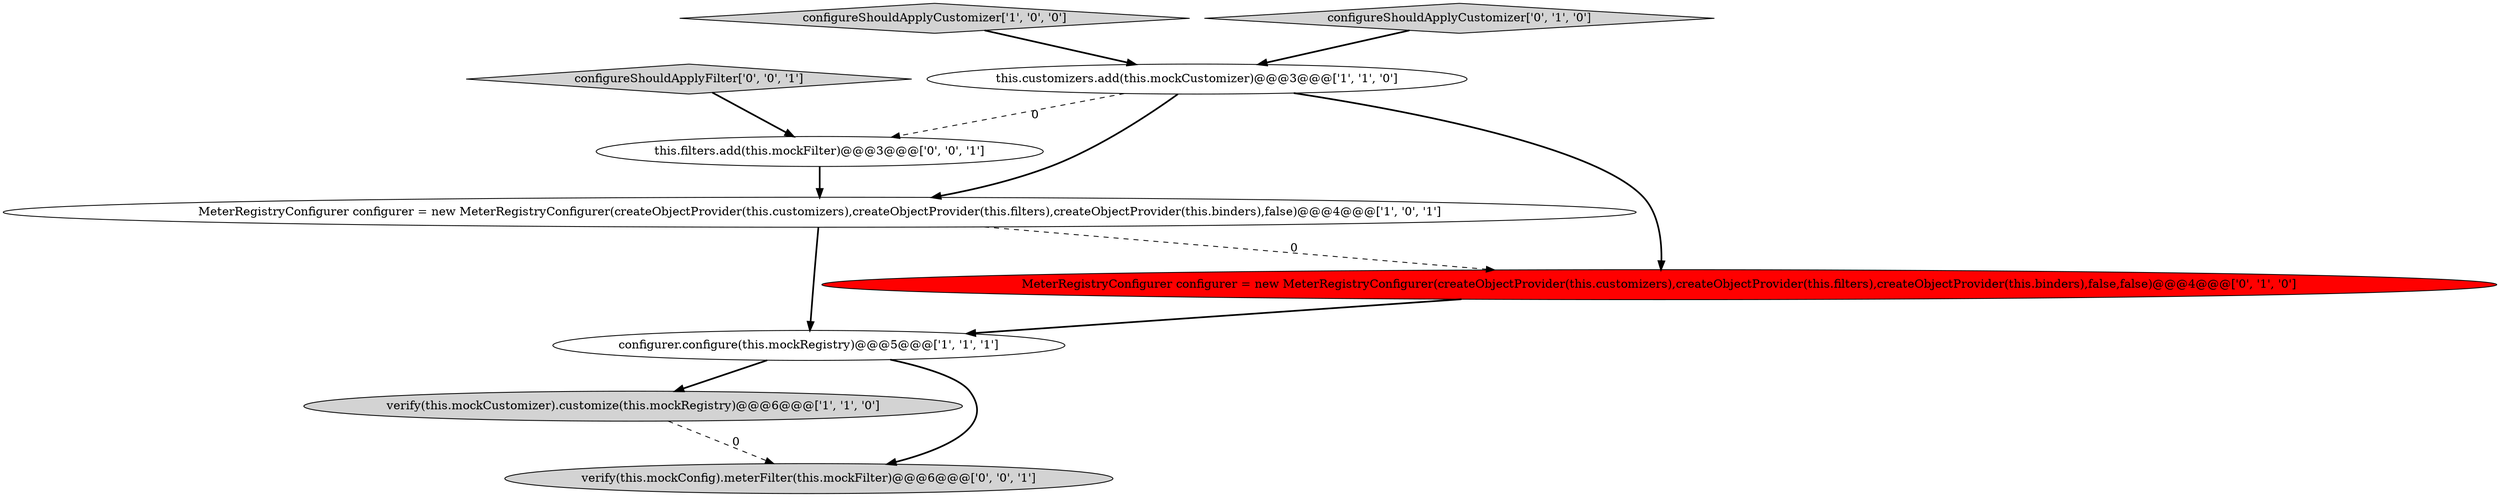 digraph {
3 [style = filled, label = "configurer.configure(this.mockRegistry)@@@5@@@['1', '1', '1']", fillcolor = white, shape = ellipse image = "AAA0AAABBB1BBB"];
4 [style = filled, label = "configureShouldApplyCustomizer['1', '0', '0']", fillcolor = lightgray, shape = diamond image = "AAA0AAABBB1BBB"];
7 [style = filled, label = "this.filters.add(this.mockFilter)@@@3@@@['0', '0', '1']", fillcolor = white, shape = ellipse image = "AAA0AAABBB3BBB"];
1 [style = filled, label = "this.customizers.add(this.mockCustomizer)@@@3@@@['1', '1', '0']", fillcolor = white, shape = ellipse image = "AAA0AAABBB1BBB"];
2 [style = filled, label = "verify(this.mockCustomizer).customize(this.mockRegistry)@@@6@@@['1', '1', '0']", fillcolor = lightgray, shape = ellipse image = "AAA0AAABBB1BBB"];
0 [style = filled, label = "MeterRegistryConfigurer configurer = new MeterRegistryConfigurer(createObjectProvider(this.customizers),createObjectProvider(this.filters),createObjectProvider(this.binders),false)@@@4@@@['1', '0', '1']", fillcolor = white, shape = ellipse image = "AAA0AAABBB1BBB"];
9 [style = filled, label = "configureShouldApplyFilter['0', '0', '1']", fillcolor = lightgray, shape = diamond image = "AAA0AAABBB3BBB"];
5 [style = filled, label = "configureShouldApplyCustomizer['0', '1', '0']", fillcolor = lightgray, shape = diamond image = "AAA0AAABBB2BBB"];
6 [style = filled, label = "MeterRegistryConfigurer configurer = new MeterRegistryConfigurer(createObjectProvider(this.customizers),createObjectProvider(this.filters),createObjectProvider(this.binders),false,false)@@@4@@@['0', '1', '0']", fillcolor = red, shape = ellipse image = "AAA1AAABBB2BBB"];
8 [style = filled, label = "verify(this.mockConfig).meterFilter(this.mockFilter)@@@6@@@['0', '0', '1']", fillcolor = lightgray, shape = ellipse image = "AAA0AAABBB3BBB"];
0->3 [style = bold, label=""];
6->3 [style = bold, label=""];
5->1 [style = bold, label=""];
4->1 [style = bold, label=""];
7->0 [style = bold, label=""];
1->6 [style = bold, label=""];
1->0 [style = bold, label=""];
1->7 [style = dashed, label="0"];
3->2 [style = bold, label=""];
9->7 [style = bold, label=""];
2->8 [style = dashed, label="0"];
3->8 [style = bold, label=""];
0->6 [style = dashed, label="0"];
}

